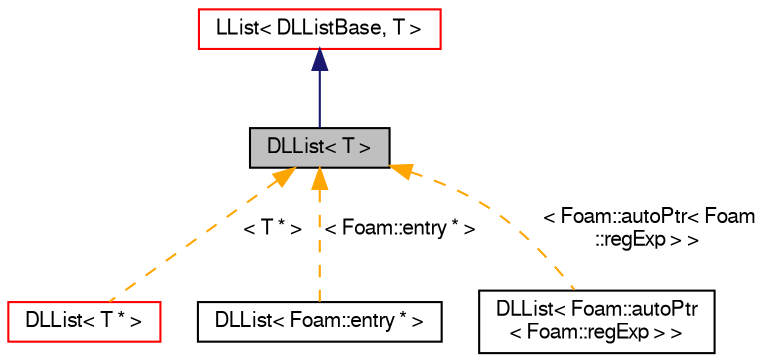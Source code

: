 digraph "DLList&lt; T &gt;"
{
  bgcolor="transparent";
  edge [fontname="FreeSans",fontsize="10",labelfontname="FreeSans",labelfontsize="10"];
  node [fontname="FreeSans",fontsize="10",shape=record];
  Node1 [label="DLList\< T \>",height=0.2,width=0.4,color="black", fillcolor="grey75", style="filled" fontcolor="black"];
  Node2 -> Node1 [dir="back",color="midnightblue",fontsize="10",style="solid",fontname="FreeSans"];
  Node2 [label="LList\< DLListBase, T \>",height=0.2,width=0.4,color="red",URL="$a01332.html"];
  Node1 -> Node3 [dir="back",color="orange",fontsize="10",style="dashed",label=" \< T * \>" ,fontname="FreeSans"];
  Node3 [label="DLList\< T * \>",height=0.2,width=0.4,color="red",URL="$a00550.html"];
  Node1 -> Node4 [dir="back",color="orange",fontsize="10",style="dashed",label=" \< Foam::entry * \>" ,fontname="FreeSans"];
  Node4 [label="DLList\< Foam::entry * \>",height=0.2,width=0.4,color="black",URL="$a00550.html"];
  Node1 -> Node5 [dir="back",color="orange",fontsize="10",style="dashed",label=" \< Foam::autoPtr\< Foam\l::regExp \> \>" ,fontname="FreeSans"];
  Node5 [label="DLList\< Foam::autoPtr\l\< Foam::regExp \> \>",height=0.2,width=0.4,color="black",URL="$a00550.html"];
}
